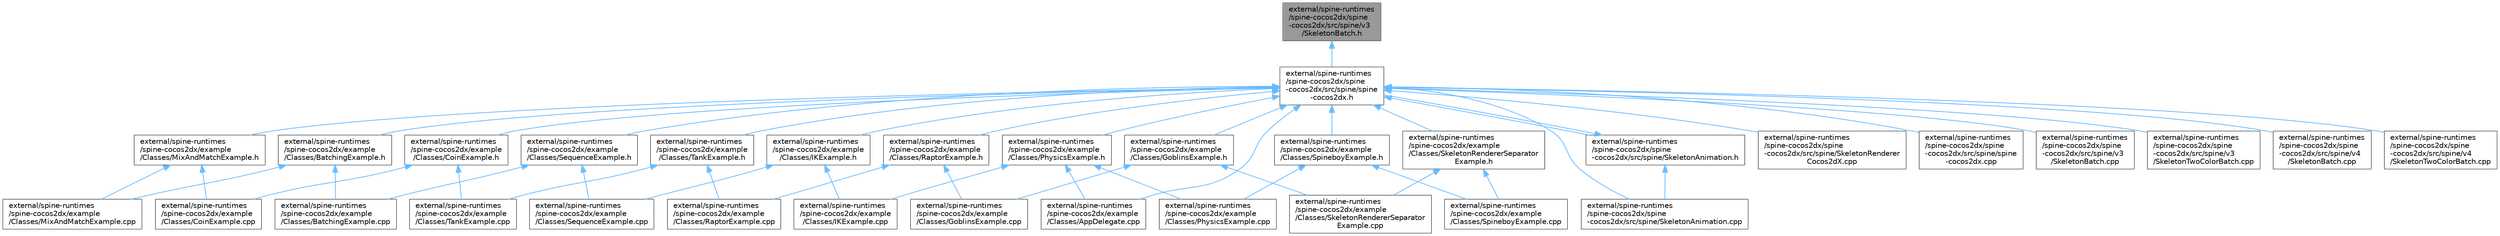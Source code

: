digraph "external/spine-runtimes/spine-cocos2dx/spine-cocos2dx/src/spine/v3/SkeletonBatch.h"
{
 // LATEX_PDF_SIZE
  bgcolor="transparent";
  edge [fontname=Helvetica,fontsize=10,labelfontname=Helvetica,labelfontsize=10];
  node [fontname=Helvetica,fontsize=10,shape=box,height=0.2,width=0.4];
  Node1 [id="Node000001",label="external/spine-runtimes\l/spine-cocos2dx/spine\l-cocos2dx/src/spine/v3\l/SkeletonBatch.h",height=0.2,width=0.4,color="gray40", fillcolor="grey60", style="filled", fontcolor="black",tooltip=" "];
  Node1 -> Node2 [id="edge47_Node000001_Node000002",dir="back",color="steelblue1",style="solid",tooltip=" "];
  Node2 [id="Node000002",label="external/spine-runtimes\l/spine-cocos2dx/spine\l-cocos2dx/src/spine/spine\l-cocos2dx.h",height=0.2,width=0.4,color="grey40", fillcolor="white", style="filled",URL="$spine-cocos2dx_8h.html",tooltip=" "];
  Node2 -> Node3 [id="edge48_Node000002_Node000003",dir="back",color="steelblue1",style="solid",tooltip=" "];
  Node3 [id="Node000003",label="external/spine-runtimes\l/spine-cocos2dx/example\l/Classes/AppDelegate.cpp",height=0.2,width=0.4,color="grey40", fillcolor="white", style="filled",URL="$_app_delegate_8cpp.html",tooltip=" "];
  Node2 -> Node4 [id="edge49_Node000002_Node000004",dir="back",color="steelblue1",style="solid",tooltip=" "];
  Node4 [id="Node000004",label="external/spine-runtimes\l/spine-cocos2dx/example\l/Classes/BatchingExample.h",height=0.2,width=0.4,color="grey40", fillcolor="white", style="filled",URL="$_batching_example_8h.html",tooltip=" "];
  Node4 -> Node5 [id="edge50_Node000004_Node000005",dir="back",color="steelblue1",style="solid",tooltip=" "];
  Node5 [id="Node000005",label="external/spine-runtimes\l/spine-cocos2dx/example\l/Classes/BatchingExample.cpp",height=0.2,width=0.4,color="grey40", fillcolor="white", style="filled",URL="$_batching_example_8cpp.html",tooltip=" "];
  Node4 -> Node6 [id="edge51_Node000004_Node000006",dir="back",color="steelblue1",style="solid",tooltip=" "];
  Node6 [id="Node000006",label="external/spine-runtimes\l/spine-cocos2dx/example\l/Classes/MixAndMatchExample.cpp",height=0.2,width=0.4,color="grey40", fillcolor="white", style="filled",URL="$_mix_and_match_example_8cpp.html",tooltip=" "];
  Node2 -> Node7 [id="edge52_Node000002_Node000007",dir="back",color="steelblue1",style="solid",tooltip=" "];
  Node7 [id="Node000007",label="external/spine-runtimes\l/spine-cocos2dx/example\l/Classes/CoinExample.h",height=0.2,width=0.4,color="grey40", fillcolor="white", style="filled",URL="$_coin_example_8h.html",tooltip=" "];
  Node7 -> Node8 [id="edge53_Node000007_Node000008",dir="back",color="steelblue1",style="solid",tooltip=" "];
  Node8 [id="Node000008",label="external/spine-runtimes\l/spine-cocos2dx/example\l/Classes/CoinExample.cpp",height=0.2,width=0.4,color="grey40", fillcolor="white", style="filled",URL="$_coin_example_8cpp.html",tooltip=" "];
  Node7 -> Node9 [id="edge54_Node000007_Node000009",dir="back",color="steelblue1",style="solid",tooltip=" "];
  Node9 [id="Node000009",label="external/spine-runtimes\l/spine-cocos2dx/example\l/Classes/TankExample.cpp",height=0.2,width=0.4,color="grey40", fillcolor="white", style="filled",URL="$_tank_example_8cpp.html",tooltip=" "];
  Node2 -> Node10 [id="edge55_Node000002_Node000010",dir="back",color="steelblue1",style="solid",tooltip=" "];
  Node10 [id="Node000010",label="external/spine-runtimes\l/spine-cocos2dx/example\l/Classes/GoblinsExample.h",height=0.2,width=0.4,color="grey40", fillcolor="white", style="filled",URL="$_goblins_example_8h.html",tooltip=" "];
  Node10 -> Node11 [id="edge56_Node000010_Node000011",dir="back",color="steelblue1",style="solid",tooltip=" "];
  Node11 [id="Node000011",label="external/spine-runtimes\l/spine-cocos2dx/example\l/Classes/GoblinsExample.cpp",height=0.2,width=0.4,color="grey40", fillcolor="white", style="filled",URL="$_goblins_example_8cpp.html",tooltip=" "];
  Node10 -> Node12 [id="edge57_Node000010_Node000012",dir="back",color="steelblue1",style="solid",tooltip=" "];
  Node12 [id="Node000012",label="external/spine-runtimes\l/spine-cocos2dx/example\l/Classes/SkeletonRendererSeparator\lExample.cpp",height=0.2,width=0.4,color="grey40", fillcolor="white", style="filled",URL="$_skeleton_renderer_separator_example_8cpp.html",tooltip=" "];
  Node2 -> Node13 [id="edge58_Node000002_Node000013",dir="back",color="steelblue1",style="solid",tooltip=" "];
  Node13 [id="Node000013",label="external/spine-runtimes\l/spine-cocos2dx/example\l/Classes/IKExample.h",height=0.2,width=0.4,color="grey40", fillcolor="white", style="filled",URL="$_i_k_example_8h.html",tooltip=" "];
  Node13 -> Node14 [id="edge59_Node000013_Node000014",dir="back",color="steelblue1",style="solid",tooltip=" "];
  Node14 [id="Node000014",label="external/spine-runtimes\l/spine-cocos2dx/example\l/Classes/IKExample.cpp",height=0.2,width=0.4,color="grey40", fillcolor="white", style="filled",URL="$_i_k_example_8cpp.html",tooltip=" "];
  Node13 -> Node15 [id="edge60_Node000013_Node000015",dir="back",color="steelblue1",style="solid",tooltip=" "];
  Node15 [id="Node000015",label="external/spine-runtimes\l/spine-cocos2dx/example\l/Classes/SequenceExample.cpp",height=0.2,width=0.4,color="grey40", fillcolor="white", style="filled",URL="$_sequence_example_8cpp.html",tooltip=" "];
  Node2 -> Node16 [id="edge61_Node000002_Node000016",dir="back",color="steelblue1",style="solid",tooltip=" "];
  Node16 [id="Node000016",label="external/spine-runtimes\l/spine-cocos2dx/example\l/Classes/MixAndMatchExample.h",height=0.2,width=0.4,color="grey40", fillcolor="white", style="filled",URL="$_mix_and_match_example_8h.html",tooltip=" "];
  Node16 -> Node8 [id="edge62_Node000016_Node000008",dir="back",color="steelblue1",style="solid",tooltip=" "];
  Node16 -> Node6 [id="edge63_Node000016_Node000006",dir="back",color="steelblue1",style="solid",tooltip=" "];
  Node2 -> Node17 [id="edge64_Node000002_Node000017",dir="back",color="steelblue1",style="solid",tooltip=" "];
  Node17 [id="Node000017",label="external/spine-runtimes\l/spine-cocos2dx/example\l/Classes/PhysicsExample.h",height=0.2,width=0.4,color="grey40", fillcolor="white", style="filled",URL="$_physics_example_8h.html",tooltip=" "];
  Node17 -> Node3 [id="edge65_Node000017_Node000003",dir="back",color="steelblue1",style="solid",tooltip=" "];
  Node17 -> Node14 [id="edge66_Node000017_Node000014",dir="back",color="steelblue1",style="solid",tooltip=" "];
  Node17 -> Node18 [id="edge67_Node000017_Node000018",dir="back",color="steelblue1",style="solid",tooltip=" "];
  Node18 [id="Node000018",label="external/spine-runtimes\l/spine-cocos2dx/example\l/Classes/PhysicsExample.cpp",height=0.2,width=0.4,color="grey40", fillcolor="white", style="filled",URL="$_physics_example_8cpp.html",tooltip=" "];
  Node2 -> Node19 [id="edge68_Node000002_Node000019",dir="back",color="steelblue1",style="solid",tooltip=" "];
  Node19 [id="Node000019",label="external/spine-runtimes\l/spine-cocos2dx/example\l/Classes/RaptorExample.h",height=0.2,width=0.4,color="grey40", fillcolor="white", style="filled",URL="$_raptor_example_8h.html",tooltip=" "];
  Node19 -> Node11 [id="edge69_Node000019_Node000011",dir="back",color="steelblue1",style="solid",tooltip=" "];
  Node19 -> Node20 [id="edge70_Node000019_Node000020",dir="back",color="steelblue1",style="solid",tooltip=" "];
  Node20 [id="Node000020",label="external/spine-runtimes\l/spine-cocos2dx/example\l/Classes/RaptorExample.cpp",height=0.2,width=0.4,color="grey40", fillcolor="white", style="filled",URL="$_raptor_example_8cpp.html",tooltip=" "];
  Node2 -> Node21 [id="edge71_Node000002_Node000021",dir="back",color="steelblue1",style="solid",tooltip=" "];
  Node21 [id="Node000021",label="external/spine-runtimes\l/spine-cocos2dx/example\l/Classes/SequenceExample.h",height=0.2,width=0.4,color="grey40", fillcolor="white", style="filled",URL="$_sequence_example_8h.html",tooltip=" "];
  Node21 -> Node5 [id="edge72_Node000021_Node000005",dir="back",color="steelblue1",style="solid",tooltip=" "];
  Node21 -> Node15 [id="edge73_Node000021_Node000015",dir="back",color="steelblue1",style="solid",tooltip=" "];
  Node2 -> Node22 [id="edge74_Node000002_Node000022",dir="back",color="steelblue1",style="solid",tooltip=" "];
  Node22 [id="Node000022",label="external/spine-runtimes\l/spine-cocos2dx/example\l/Classes/SkeletonRendererSeparator\lExample.h",height=0.2,width=0.4,color="grey40", fillcolor="white", style="filled",URL="$_skeleton_renderer_separator_example_8h.html",tooltip=" "];
  Node22 -> Node12 [id="edge75_Node000022_Node000012",dir="back",color="steelblue1",style="solid",tooltip=" "];
  Node22 -> Node23 [id="edge76_Node000022_Node000023",dir="back",color="steelblue1",style="solid",tooltip=" "];
  Node23 [id="Node000023",label="external/spine-runtimes\l/spine-cocos2dx/example\l/Classes/SpineboyExample.cpp",height=0.2,width=0.4,color="grey40", fillcolor="white", style="filled",URL="$_spineboy_example_8cpp.html",tooltip=" "];
  Node2 -> Node24 [id="edge77_Node000002_Node000024",dir="back",color="steelblue1",style="solid",tooltip=" "];
  Node24 [id="Node000024",label="external/spine-runtimes\l/spine-cocos2dx/example\l/Classes/SpineboyExample.h",height=0.2,width=0.4,color="grey40", fillcolor="white", style="filled",URL="$_spineboy_example_8h.html",tooltip=" "];
  Node24 -> Node18 [id="edge78_Node000024_Node000018",dir="back",color="steelblue1",style="solid",tooltip=" "];
  Node24 -> Node23 [id="edge79_Node000024_Node000023",dir="back",color="steelblue1",style="solid",tooltip=" "];
  Node2 -> Node25 [id="edge80_Node000002_Node000025",dir="back",color="steelblue1",style="solid",tooltip=" "];
  Node25 [id="Node000025",label="external/spine-runtimes\l/spine-cocos2dx/example\l/Classes/TankExample.h",height=0.2,width=0.4,color="grey40", fillcolor="white", style="filled",URL="$_tank_example_8h.html",tooltip=" "];
  Node25 -> Node20 [id="edge81_Node000025_Node000020",dir="back",color="steelblue1",style="solid",tooltip=" "];
  Node25 -> Node9 [id="edge82_Node000025_Node000009",dir="back",color="steelblue1",style="solid",tooltip=" "];
  Node2 -> Node26 [id="edge83_Node000002_Node000026",dir="back",color="steelblue1",style="solid",tooltip=" "];
  Node26 [id="Node000026",label="external/spine-runtimes\l/spine-cocos2dx/spine\l-cocos2dx/src/spine/SkeletonAnimation.cpp",height=0.2,width=0.4,color="grey40", fillcolor="white", style="filled",URL="$_skeleton_animation_8cpp.html",tooltip=" "];
  Node2 -> Node27 [id="edge84_Node000002_Node000027",dir="back",color="steelblue1",style="solid",tooltip=" "];
  Node27 [id="Node000027",label="external/spine-runtimes\l/spine-cocos2dx/spine\l-cocos2dx/src/spine/SkeletonAnimation.h",height=0.2,width=0.4,color="grey40", fillcolor="white", style="filled",URL="$_skeleton_animation_8h.html",tooltip=" "];
  Node27 -> Node26 [id="edge85_Node000027_Node000026",dir="back",color="steelblue1",style="solid",tooltip=" "];
  Node27 -> Node2 [id="edge86_Node000027_Node000002",dir="back",color="steelblue1",style="solid",tooltip=" "];
  Node2 -> Node28 [id="edge87_Node000002_Node000028",dir="back",color="steelblue1",style="solid",tooltip=" "];
  Node28 [id="Node000028",label="external/spine-runtimes\l/spine-cocos2dx/spine\l-cocos2dx/src/spine/SkeletonRenderer\lCocos2dX.cpp",height=0.2,width=0.4,color="grey40", fillcolor="white", style="filled",URL="$_skeleton_renderer_cocos2d_x_8cpp.html",tooltip=" "];
  Node2 -> Node29 [id="edge88_Node000002_Node000029",dir="back",color="steelblue1",style="solid",tooltip=" "];
  Node29 [id="Node000029",label="external/spine-runtimes\l/spine-cocos2dx/spine\l-cocos2dx/src/spine/spine\l-cocos2dx.cpp",height=0.2,width=0.4,color="grey40", fillcolor="white", style="filled",URL="$spine-cocos2dx_8cpp.html",tooltip=" "];
  Node2 -> Node30 [id="edge89_Node000002_Node000030",dir="back",color="steelblue1",style="solid",tooltip=" "];
  Node30 [id="Node000030",label="external/spine-runtimes\l/spine-cocos2dx/spine\l-cocos2dx/src/spine/v3\l/SkeletonBatch.cpp",height=0.2,width=0.4,color="grey40", fillcolor="white", style="filled",URL="$v3_2_skeleton_batch_8cpp.html",tooltip=" "];
  Node2 -> Node31 [id="edge90_Node000002_Node000031",dir="back",color="steelblue1",style="solid",tooltip=" "];
  Node31 [id="Node000031",label="external/spine-runtimes\l/spine-cocos2dx/spine\l-cocos2dx/src/spine/v3\l/SkeletonTwoColorBatch.cpp",height=0.2,width=0.4,color="grey40", fillcolor="white", style="filled",URL="$v3_2_skeleton_two_color_batch_8cpp.html",tooltip=" "];
  Node2 -> Node32 [id="edge91_Node000002_Node000032",dir="back",color="steelblue1",style="solid",tooltip=" "];
  Node32 [id="Node000032",label="external/spine-runtimes\l/spine-cocos2dx/spine\l-cocos2dx/src/spine/v4\l/SkeletonBatch.cpp",height=0.2,width=0.4,color="grey40", fillcolor="white", style="filled",URL="$v4_2_skeleton_batch_8cpp.html",tooltip=" "];
  Node2 -> Node33 [id="edge92_Node000002_Node000033",dir="back",color="steelblue1",style="solid",tooltip=" "];
  Node33 [id="Node000033",label="external/spine-runtimes\l/spine-cocos2dx/spine\l-cocos2dx/src/spine/v4\l/SkeletonTwoColorBatch.cpp",height=0.2,width=0.4,color="grey40", fillcolor="white", style="filled",URL="$v4_2_skeleton_two_color_batch_8cpp.html",tooltip=" "];
}
